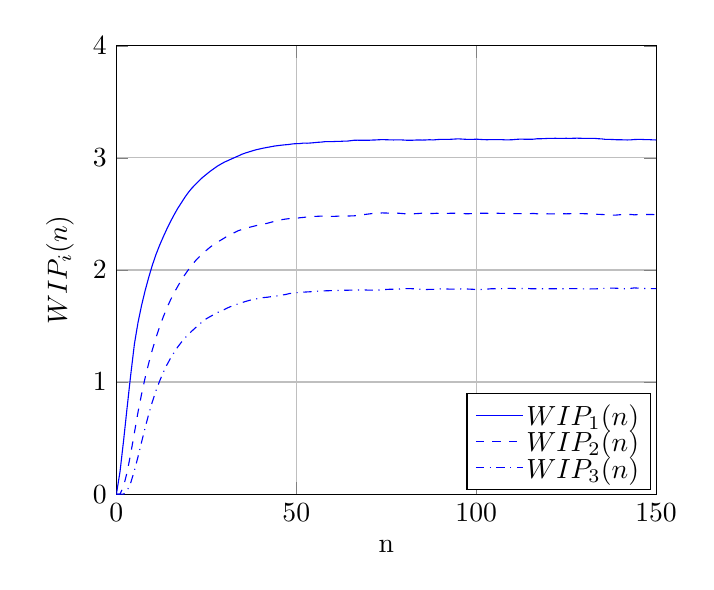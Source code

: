 \pgfplotsset{every axis legend/.append style={at={(0.99,0.01)},anchor=south east,
  shape=rectangle,fill=white,draw=black,
  inner xsep=3pt,inner ysep=3pt,nodes={inner sep=1pt,text depth=-0.05em}
 }
}
\begin{tikzpicture}
  \begin{axis}[
    xlabel=n,ylabel=$WIP_i(n)$,xmin=0,xmax=150,
    ymin=0,ymax=4,grid=major,xtick={0, 50, 100, 150}]
    \addplot[blue,mark=none]  coordinates {
        (0,0)
        (1,0.2)
        (2,0.479)
        (3,0.78)
        (4,1.07)
        (5,1.338)
        (6,1.53)
        (7,1.685)
        (8,1.818)
        (9,1.936)
        (10,2.044)
        (11,2.138)
        (12,2.22)
        (13,2.294)
        (14,2.364)
        (15,2.43)
        (16,2.49)
        (17,2.547)
        (18,2.597)
        (19,2.647)
        (20,2.692)
        (21,2.731)
        (22,2.764)
        (23,2.797)
        (24,2.827)
        (25,2.853)
        (26,2.879)
        (27,2.902)
        (28,2.925)
        (29,2.944)
        (30,2.962)
        (31,2.976)
        (32,2.991)
        (33,3.005)
        (34,3.019)
        (35,3.034)
        (36,3.045)
        (37,3.055)
        (38,3.065)
        (39,3.074)
        (40,3.081)
        (41,3.088)
        (42,3.094)
        (43,3.1)
        (44,3.106)
        (45,3.11)
        (46,3.114)
        (47,3.117)
        (48,3.12)
        (49,3.125)
        (50,3.127)
        (51,3.128)
        (52,3.132)
        (53,3.131)
        (54,3.133)
        (55,3.136)
        (56,3.139)
        (57,3.141)
        (58,3.145)
        (59,3.145)
        (60,3.145)
        (61,3.147)
        (62,3.147)
        (63,3.149)
        (64,3.149)
        (65,3.153)
        (66,3.157)
        (67,3.158)
        (68,3.157)
        (69,3.157)
        (70,3.157)
        (71,3.159)
        (72,3.16)
        (73,3.162)
        (74,3.163)
        (75,3.162)
        (76,3.161)
        (77,3.16)
        (78,3.161)
        (79,3.161)
        (80,3.159)
        (81,3.157)
        (82,3.157)
        (83,3.159)
        (84,3.16)
        (85,3.159)
        (86,3.16)
        (87,3.162)
        (88,3.16)
        (89,3.163)
        (90,3.165)
        (91,3.165)
        (92,3.165)
        (93,3.166)
        (94,3.168)
        (95,3.17)
        (96,3.168)
        (97,3.166)
        (98,3.165)
        (99,3.165)
        (100,3.167)
        (101,3.165)
        (102,3.163)
        (103,3.162)
        (104,3.163)
        (105,3.163)
        (106,3.163)
        (107,3.163)
        (108,3.161)
        (109,3.161)
        (110,3.162)
        (111,3.165)
        (112,3.167)
        (113,3.167)
        (114,3.166)
        (115,3.166)
        (116,3.167)
        (117,3.171)
        (118,3.171)
        (119,3.172)
        (120,3.174)
        (121,3.174)
        (122,3.175)
        (123,3.174)
        (124,3.174)
        (125,3.175)
        (126,3.174)
        (127,3.175)
        (128,3.176)
        (129,3.175)
        (130,3.174)
        (131,3.174)
        (132,3.174)
        (133,3.174)
        (134,3.171)
        (135,3.169)
        (136,3.165)
        (137,3.165)
        (138,3.164)
        (139,3.162)
        (140,3.162)
        (141,3.161)
        (142,3.16)
        (143,3.161)
        (144,3.164)
        (145,3.165)
        (146,3.165)
        (147,3.163)
        (148,3.163)
        (149,3.161)
        (150,3.16)
    };
    \addplot[blue,mark=none,dashed]  coordinates {
    (0,0)
    (1,0.0)
    (2,0.07)
    (3,0.199)
    (4,0.365)
    (5,0.547)
    (6,0.731)
    (7,0.894)
    (8,1.041)
    (9,1.171)
    (10,1.289)
    (11,1.395)
    (12,1.492)
    (13,1.579)
    (14,1.659)
    (15,1.73)
    (16,1.794)
    (17,1.851)
    (18,1.907)
    (19,1.956)
    (20,2.002)
    (21,2.044)
    (22,2.083)
    (23,2.116)
    (24,2.147)
    (25,2.175)
    (26,2.202)
    (27,2.226)
    (28,2.246)
    (29,2.266)
    (30,2.285)
    (31,2.305)
    (32,2.321)
    (33,2.337)
    (34,2.352)
    (35,2.362)
    (36,2.372)
    (37,2.381)
    (38,2.389)
    (39,2.397)
    (40,2.402)
    (41,2.41)
    (42,2.417)
    (43,2.426)
    (44,2.434)
    (45,2.444)
    (46,2.449)
    (47,2.454)
    (48,2.458)
    (49,2.46)
    (50,2.461)
    (51,2.466)
    (52,2.469)
    (53,2.473)
    (54,2.475)
    (55,2.478)
    (56,2.479)
    (57,2.481)
    (58,2.48)
    (59,2.478)
    (60,2.478)
    (61,2.479)
    (62,2.481)
    (63,2.481)
    (64,2.482)
    (65,2.482)
    (66,2.483)
    (67,2.486)
    (68,2.492)
    (69,2.495)
    (70,2.499)
    (71,2.503)
    (72,2.507)
    (73,2.508)
    (74,2.509)
    (75,2.508)
    (76,2.507)
    (77,2.508)
    (78,2.507)
    (79,2.505)
    (80,2.502)
    (81,2.501)
    (82,2.501)
    (83,2.502)
    (84,2.504)
    (85,2.507)
    (86,2.507)
    (87,2.504)
    (88,2.504)
    (89,2.506)
    (90,2.504)
    (91,2.505)
    (92,2.505)
    (93,2.506)
    (94,2.506)
    (95,2.503)
    (96,2.503)
    (97,2.502)
    (98,2.502)
    (99,2.503)
    (100,2.505)
    (101,2.506)
    (102,2.506)
    (103,2.506)
    (104,2.504)
    (105,2.505)
    (106,2.506)
    (107,2.505)
    (108,2.505)
    (109,2.503)
    (110,2.503)
    (111,2.503)
    (112,2.503)
    (113,2.502)
    (114,2.502)
    (115,2.503)
    (116,2.504)
    (117,2.501)
    (118,2.502)
    (119,2.502)
    (120,2.501)
    (121,2.501)
    (122,2.5)
    (123,2.502)
    (124,2.502)
    (125,2.501)
    (126,2.502)
    (127,2.503)
    (128,2.502)
    (129,2.503)
    (130,2.502)
    (131,2.501)
    (132,2.5)
    (133,2.498)
    (134,2.496)
    (135,2.495)
    (136,2.493)
    (137,2.49)
    (138,2.489)
    (139,2.49)
    (140,2.493)
    (141,2.495)
    (142,2.496)
    (143,2.495)
    (144,2.492)
    (145,2.494)
    (146,2.494)
    (147,2.495)
    (148,2.495)
    (149,2.495)
    (150,2.493)
    };
    \addplot[blue,mark=none,dashdotted]  coordinates {
      (0,0)
      (1,0.0)
(2,0.0)
(3,0.032)
(4,0.104)
(5,0.209)
(6,0.333)
(7,0.465)
(8,0.594)
(9,0.716)
(10,0.825)
(11,0.923)
(12,1.008)
(13,1.084)
(14,1.151)
(15,1.21)
(16,1.262)
(17,1.311)
(18,1.353)
(19,1.391)
(20,1.424)
(21,1.456)
(22,1.485)
(23,1.515)
(24,1.54)
(25,1.565)
(26,1.583)
(27,1.601)
(28,1.619)
(29,1.634)
(30,1.647)
(31,1.663)
(32,1.677)
(33,1.689)
(34,1.698)
(35,1.71)
(36,1.72)
(37,1.729)
(38,1.738)
(39,1.743)
(40,1.749)
(41,1.754)
(42,1.757)
(43,1.762)
(44,1.766)
(45,1.77)
(46,1.776)
(47,1.781)
(48,1.789)
(49,1.794)
(50,1.798)
(51,1.799)
(52,1.802)
(53,1.804)
(54,1.806)
(55,1.808)
(56,1.811)
(57,1.812)
(58,1.814)
(59,1.815)
(60,1.816)
(61,1.816)
(62,1.818)
(63,1.82)
(64,1.819)
(65,1.82)
(66,1.82)
(67,1.822)
(68,1.821)
(69,1.822)
(70,1.82)
(71,1.82)
(72,1.82)
(73,1.821)
(74,1.824)
(75,1.826)
(76,1.828)
(77,1.828)
(78,1.829)
(79,1.831)
(80,1.833)
(81,1.834)
(82,1.833)
(83,1.832)
(84,1.828)
(85,1.827)
(86,1.825)
(87,1.827)
(88,1.827)
(89,1.826)
(90,1.831)
(91,1.83)
(92,1.83)
(93,1.829)
(94,1.829)
(95,1.83)
(96,1.831)
(97,1.832)
(98,1.829)
(99,1.828)
(100,1.825)
(101,1.824)
(102,1.829)
(103,1.829)
(104,1.832)
(105,1.833)
(106,1.832)
(107,1.833)
(108,1.833)
(109,1.836)
(110,1.835)
(111,1.834)
(112,1.834)
(113,1.835)
(114,1.836)
(115,1.833)
(116,1.832)
(117,1.833)
(118,1.832)
(119,1.832)
(120,1.832)
(121,1.832)
(122,1.833)
(123,1.832)
(124,1.832)
(125,1.833)
(126,1.833)
(127,1.834)
(128,1.834)
(129,1.831)
(130,1.831)
(131,1.83)
(132,1.831)
(133,1.831)
(134,1.833)
(135,1.835)
(136,1.836)
(137,1.838)
(138,1.838)
(139,1.837)
(140,1.835)
(141,1.832)
(142,1.835)
(143,1.836)
(144,1.84)
(145,1.838)
(146,1.835)
(147,1.835)
(148,1.834)
(149,1.834)
(150,1.834)
    };
    \legend{$WIP_1(n)$,$WIP_2(n)$,$WIP_3(n)$}
    % \addlegendentry{$CR(n)$}
  \end{axis}
\end{tikzpicture}